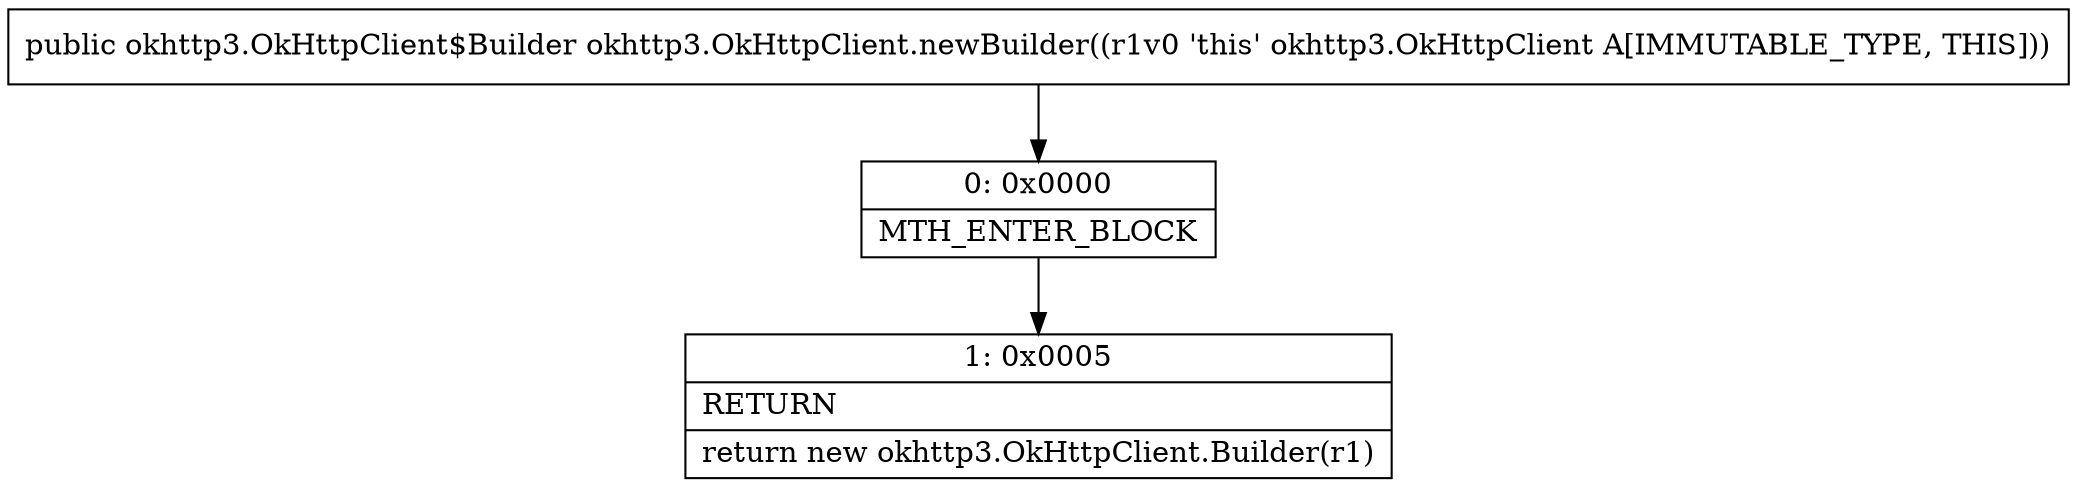 digraph "CFG forokhttp3.OkHttpClient.newBuilder()Lokhttp3\/OkHttpClient$Builder;" {
Node_0 [shape=record,label="{0\:\ 0x0000|MTH_ENTER_BLOCK\l}"];
Node_1 [shape=record,label="{1\:\ 0x0005|RETURN\l|return new okhttp3.OkHttpClient.Builder(r1)\l}"];
MethodNode[shape=record,label="{public okhttp3.OkHttpClient$Builder okhttp3.OkHttpClient.newBuilder((r1v0 'this' okhttp3.OkHttpClient A[IMMUTABLE_TYPE, THIS])) }"];
MethodNode -> Node_0;
Node_0 -> Node_1;
}

